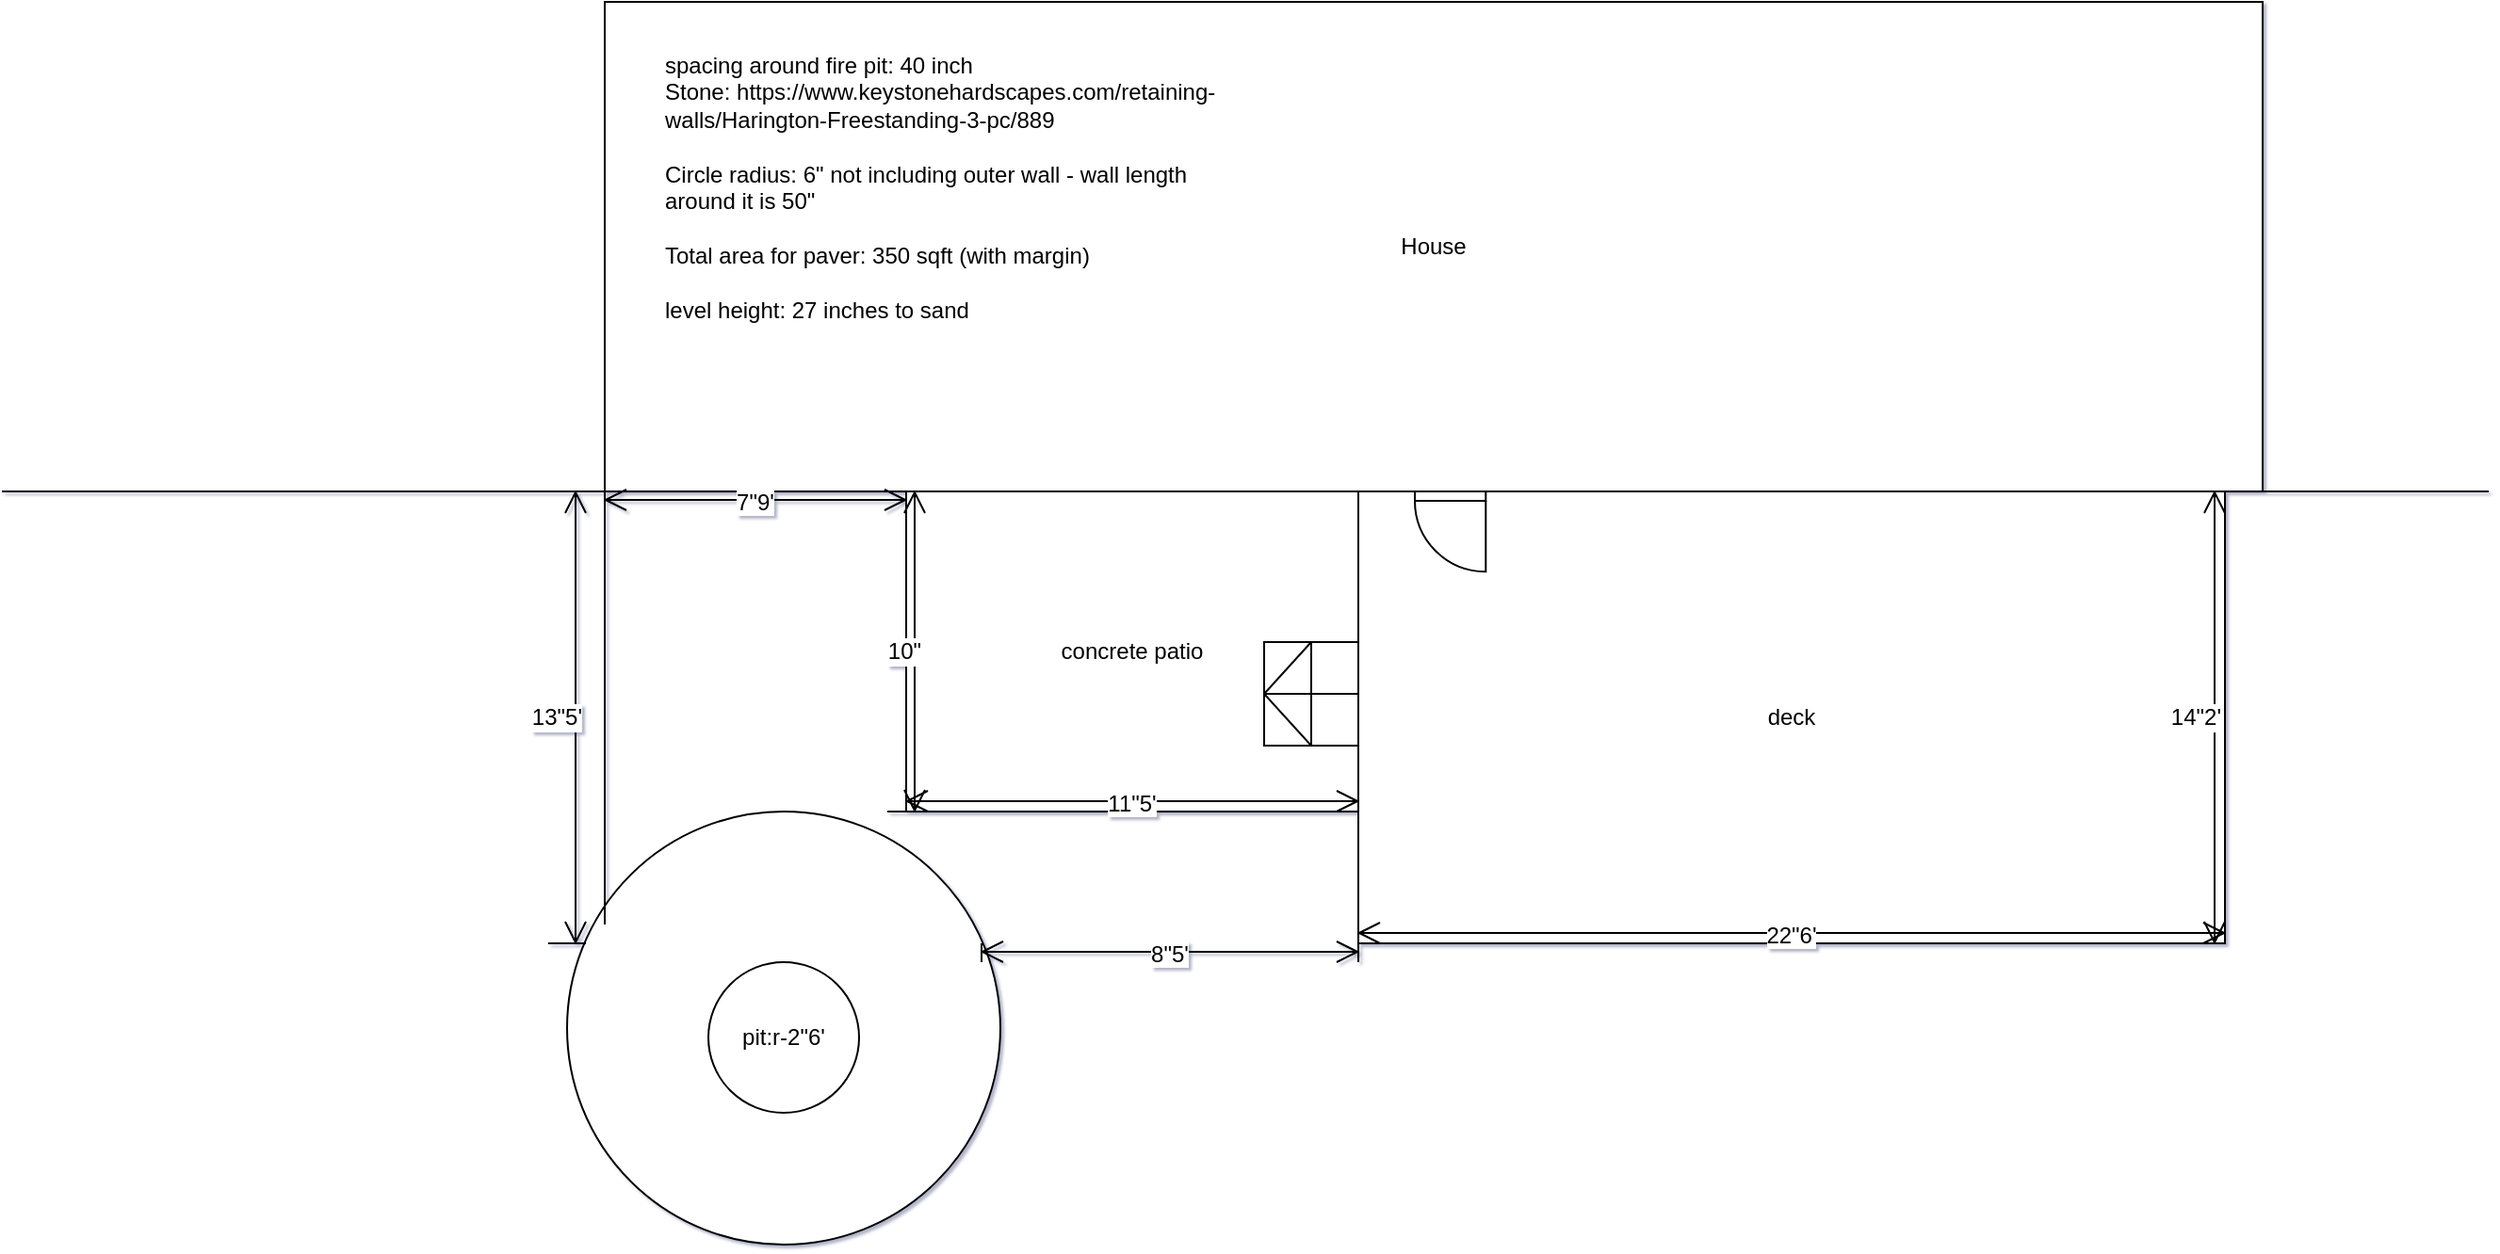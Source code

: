 <mxfile version="13.5.3" type="github" pages="2">
  <diagram name="round-1" id="V1udp83QrHdlb7KgZLk1">
    <mxGraphModel dx="1102" dy="583" grid="1" gridSize="10" guides="1" tooltips="1" connect="1" arrows="1" fold="1" page="1" pageScale="1" pageWidth="1100" pageHeight="850" math="0" shadow="1">
      <root>
        <mxCell id="cC-7QXKXjUlyB1NksO2M-0" />
        <mxCell id="cC-7QXKXjUlyB1NksO2M-1" parent="cC-7QXKXjUlyB1NksO2M-0" />
        <mxCell id="D1-SbH2bAqEyKl31OkX3-8" value="" style="ellipse;whiteSpace=wrap;html=1;aspect=fixed;fillColor=#ffffff;" vertex="1" parent="cC-7QXKXjUlyB1NksO2M-1">
          <mxGeometry x="300" y="450" width="230" height="230" as="geometry" />
        </mxCell>
        <mxCell id="cC-7QXKXjUlyB1NksO2M-2" value="" style="endArrow=none;html=1;" edge="1" parent="cC-7QXKXjUlyB1NksO2M-1">
          <mxGeometry width="50" height="50" relative="1" as="geometry">
            <mxPoint y="280" as="sourcePoint" />
            <mxPoint x="1320" y="280" as="targetPoint" />
          </mxGeometry>
        </mxCell>
        <mxCell id="cC-7QXKXjUlyB1NksO2M-3" value="House" style="shape=cube;whiteSpace=wrap;html=1;boundedLbl=1;backgroundOutline=1;darkOpacity=0.05;darkOpacity2=0.1;size=0;" vertex="1" parent="cC-7QXKXjUlyB1NksO2M-1">
          <mxGeometry x="320" y="20" width="880" height="260" as="geometry" />
        </mxCell>
        <mxCell id="cC-7QXKXjUlyB1NksO2M-4" value="deck" style="rounded=0;whiteSpace=wrap;html=1;" vertex="1" parent="cC-7QXKXjUlyB1NksO2M-1">
          <mxGeometry x="720" y="280" width="460" height="240" as="geometry" />
        </mxCell>
        <mxCell id="cC-7QXKXjUlyB1NksO2M-5" value="concrete patio" style="rounded=0;whiteSpace=wrap;html=1;" vertex="1" parent="cC-7QXKXjUlyB1NksO2M-1">
          <mxGeometry x="480" y="280" width="240" height="170" as="geometry" />
        </mxCell>
        <mxCell id="cC-7QXKXjUlyB1NksO2M-6" value="" style="endArrow=none;html=1;entryX=0;entryY=0;entryDx=0;entryDy=260;entryPerimeter=0;exitX=0.087;exitY=0.261;exitDx=0;exitDy=0;exitPerimeter=0;" edge="1" parent="cC-7QXKXjUlyB1NksO2M-1" target="cC-7QXKXjUlyB1NksO2M-3" source="D1-SbH2bAqEyKl31OkX3-8">
          <mxGeometry width="50" height="50" relative="1" as="geometry">
            <mxPoint x="320" y="530" as="sourcePoint" />
            <mxPoint x="900" y="360" as="targetPoint" />
          </mxGeometry>
        </mxCell>
        <mxCell id="cC-7QXKXjUlyB1NksO2M-8" value="" style="endArrow=none;html=1;entryX=0;entryY=1;entryDx=0;entryDy=0;" edge="1" parent="cC-7QXKXjUlyB1NksO2M-1" target="cC-7QXKXjUlyB1NksO2M-4">
          <mxGeometry width="50" height="50" relative="1" as="geometry">
            <mxPoint x="720" y="530" as="sourcePoint" />
            <mxPoint x="900" y="460" as="targetPoint" />
          </mxGeometry>
        </mxCell>
        <mxCell id="cC-7QXKXjUlyB1NksO2M-9" value="" style="verticalLabelPosition=bottom;html=1;verticalAlign=top;align=center;shape=mxgraph.floorplan.doorRight;aspect=fixed;" vertex="1" parent="cC-7QXKXjUlyB1NksO2M-1">
          <mxGeometry x="750" y="280" width="37.65" height="40" as="geometry" />
        </mxCell>
        <mxCell id="cC-7QXKXjUlyB1NksO2M-10" value="" style="verticalLabelPosition=bottom;html=1;verticalAlign=top;align=center;shape=mxgraph.floorplan.stairs;rotation=-180;" vertex="1" parent="cC-7QXKXjUlyB1NksO2M-1">
          <mxGeometry x="710" y="360" width="10" height="55" as="geometry" />
        </mxCell>
        <mxCell id="cC-7QXKXjUlyB1NksO2M-11" value="10&quot;" style="shape=dimension;direction=north;whiteSpace=wrap;html=1;align=right;points=[];verticalAlign=middle;labelBackgroundColor=#ffffff" vertex="1" parent="cC-7QXKXjUlyB1NksO2M-1">
          <mxGeometry x="470" y="280" width="20" height="170" as="geometry" />
        </mxCell>
        <mxCell id="cC-7QXKXjUlyB1NksO2M-12" value="14&quot;2&#39;" style="shape=dimension;direction=north;whiteSpace=wrap;html=1;align=right;points=[];verticalAlign=middle;labelBackgroundColor=#ffffff" vertex="1" parent="cC-7QXKXjUlyB1NksO2M-1">
          <mxGeometry x="1160" y="280" width="20" height="240" as="geometry" />
        </mxCell>
        <mxCell id="cC-7QXKXjUlyB1NksO2M-13" value="22&quot;6&#39;" style="shape=dimension;whiteSpace=wrap;html=1;align=center;points=[];verticalAlign=bottom;spacingBottom=-5;labelBackgroundColor=#ffffff" vertex="1" parent="cC-7QXKXjUlyB1NksO2M-1">
          <mxGeometry x="720" y="510" width="460" height="10" as="geometry" />
        </mxCell>
        <mxCell id="cC-7QXKXjUlyB1NksO2M-14" value="11&quot;5&#39;" style="shape=dimension;whiteSpace=wrap;html=1;align=center;points=[];verticalAlign=bottom;spacingBottom=-5;labelBackgroundColor=#ffffff" vertex="1" parent="cC-7QXKXjUlyB1NksO2M-1">
          <mxGeometry x="480" y="440" width="240" height="10" as="geometry" />
        </mxCell>
        <mxCell id="cC-7QXKXjUlyB1NksO2M-15" value="7&quot;9&#39;" style="shape=dimension;whiteSpace=wrap;html=1;align=center;points=[];verticalAlign=bottom;spacingBottom=-5;labelBackgroundColor=#ffffff" vertex="1" parent="cC-7QXKXjUlyB1NksO2M-1">
          <mxGeometry x="320" y="280" width="160" height="10" as="geometry" />
        </mxCell>
        <mxCell id="cC-7QXKXjUlyB1NksO2M-16" value="13&quot;5&#39;" style="shape=dimension;direction=north;whiteSpace=wrap;html=1;align=right;points=[];verticalAlign=middle;labelBackgroundColor=#ffffff" vertex="1" parent="cC-7QXKXjUlyB1NksO2M-1">
          <mxGeometry x="290" y="280" width="20" height="240" as="geometry" />
        </mxCell>
        <mxCell id="cC-7QXKXjUlyB1NksO2M-17" value="8&quot;5&#39;" style="shape=dimension;whiteSpace=wrap;html=1;align=center;points=[];verticalAlign=bottom;spacingBottom=-5;labelBackgroundColor=#ffffff" vertex="1" parent="cC-7QXKXjUlyB1NksO2M-1">
          <mxGeometry x="520" y="520" width="200" height="10" as="geometry" />
        </mxCell>
        <mxCell id="cC-7QXKXjUlyB1NksO2M-19" value="pit:r-2&quot;6&#39;" style="ellipse;whiteSpace=wrap;html=1;aspect=fixed;shadow=0;sketch=0;" vertex="1" parent="cC-7QXKXjUlyB1NksO2M-1">
          <mxGeometry x="375" y="530" width="80" height="80" as="geometry" />
        </mxCell>
        <mxCell id="cC-7QXKXjUlyB1NksO2M-20" value="spacing around fire pit: 40 inch&#xa;Stone: https://www.keystonehardscapes.com/retaining-walls/Harington-Freestanding-3-pc/889&#xa;&#xa;Circle radius: 6&quot; not including outer wall - wall length around it is 50&quot;&#xa;&#xa;Total area for paver: 350 sqft (with margin)&#xa;&#xa;level height: 27 inches to sand" style="aspect=fixed;shadow=0;sketch=0;textDirection=ltr;align=left;verticalAlign=top;glass=0;rounded=1;strokeColor=none;fillColor=none;whiteSpace=wrap;" vertex="1" parent="cC-7QXKXjUlyB1NksO2M-1">
          <mxGeometry x="350" y="40" width="220" height="220" as="geometry" />
        </mxCell>
      </root>
    </mxGraphModel>
  </diagram>
  <diagram name="round" id="LcRkCfzhdQCDrqHZp-4t">
    <mxGraphModel dx="1102" dy="583" grid="1" gridSize="10" guides="1" tooltips="1" connect="1" arrows="1" fold="1" page="1" pageScale="1" pageWidth="1100" pageHeight="850" math="0" shadow="1">
      <root>
        <mxCell id="68UdFTVdR4rFDoWNdosN-0" />
        <mxCell id="68UdFTVdR4rFDoWNdosN-1" parent="68UdFTVdR4rFDoWNdosN-0" />
        <mxCell id="68UdFTVdR4rFDoWNdosN-2" value="" style="endArrow=none;html=1;" parent="68UdFTVdR4rFDoWNdosN-1" edge="1">
          <mxGeometry width="50" height="50" relative="1" as="geometry">
            <mxPoint y="280" as="sourcePoint" />
            <mxPoint x="1320" y="280" as="targetPoint" />
          </mxGeometry>
        </mxCell>
        <mxCell id="68UdFTVdR4rFDoWNdosN-3" value="House" style="shape=cube;whiteSpace=wrap;html=1;boundedLbl=1;backgroundOutline=1;darkOpacity=0.05;darkOpacity2=0.1;size=0;" parent="68UdFTVdR4rFDoWNdosN-1" vertex="1">
          <mxGeometry x="320" y="20" width="880" height="260" as="geometry" />
        </mxCell>
        <mxCell id="68UdFTVdR4rFDoWNdosN-4" value="deck" style="rounded=0;whiteSpace=wrap;html=1;" parent="68UdFTVdR4rFDoWNdosN-1" vertex="1">
          <mxGeometry x="720" y="280" width="460" height="240" as="geometry" />
        </mxCell>
        <mxCell id="68UdFTVdR4rFDoWNdosN-5" value="concrete patio" style="rounded=0;whiteSpace=wrap;html=1;" parent="68UdFTVdR4rFDoWNdosN-1" vertex="1">
          <mxGeometry x="480" y="280" width="240" height="170" as="geometry" />
        </mxCell>
        <mxCell id="68UdFTVdR4rFDoWNdosN-6" value="" style="endArrow=none;html=1;entryX=0;entryY=0;entryDx=0;entryDy=260;entryPerimeter=0;" parent="68UdFTVdR4rFDoWNdosN-1" target="68UdFTVdR4rFDoWNdosN-3" edge="1">
          <mxGeometry width="50" height="50" relative="1" as="geometry">
            <mxPoint x="320" y="530" as="sourcePoint" />
            <mxPoint x="900" y="360" as="targetPoint" />
          </mxGeometry>
        </mxCell>
        <mxCell id="68UdFTVdR4rFDoWNdosN-7" value="" style="endArrow=none;html=1;exitX=0.995;exitY=0.588;exitDx=0;exitDy=0;exitPerimeter=0;" parent="68UdFTVdR4rFDoWNdosN-1" edge="1">
          <mxGeometry width="50" height="50" relative="1" as="geometry">
            <mxPoint x="428.95" y="631.724" as="sourcePoint" />
            <mxPoint x="720" y="630" as="targetPoint" />
            <Array as="points" />
          </mxGeometry>
        </mxCell>
        <mxCell id="68UdFTVdR4rFDoWNdosN-8" value="" style="endArrow=none;html=1;entryX=0;entryY=1;entryDx=0;entryDy=0;" parent="68UdFTVdR4rFDoWNdosN-1" target="68UdFTVdR4rFDoWNdosN-4" edge="1">
          <mxGeometry width="50" height="50" relative="1" as="geometry">
            <mxPoint x="720" y="630" as="sourcePoint" />
            <mxPoint x="900" y="460" as="targetPoint" />
          </mxGeometry>
        </mxCell>
        <mxCell id="68UdFTVdR4rFDoWNdosN-9" value="" style="verticalLabelPosition=bottom;html=1;verticalAlign=top;align=center;shape=mxgraph.floorplan.doorRight;aspect=fixed;" parent="68UdFTVdR4rFDoWNdosN-1" vertex="1">
          <mxGeometry x="750" y="280" width="37.65" height="40" as="geometry" />
        </mxCell>
        <mxCell id="nyv3a49TZnTCi1xQQqUS-0" value="" style="verticalLabelPosition=bottom;html=1;verticalAlign=top;align=center;shape=mxgraph.floorplan.stairs;rotation=-180;" parent="68UdFTVdR4rFDoWNdosN-1" vertex="1">
          <mxGeometry x="710" y="360" width="10" height="55" as="geometry" />
        </mxCell>
        <mxCell id="nyv3a49TZnTCi1xQQqUS-1" value="10&quot;" style="shape=dimension;direction=north;whiteSpace=wrap;html=1;align=right;points=[];verticalAlign=middle;labelBackgroundColor=#ffffff" parent="68UdFTVdR4rFDoWNdosN-1" vertex="1">
          <mxGeometry x="470" y="280" width="20" height="170" as="geometry" />
        </mxCell>
        <mxCell id="nyv3a49TZnTCi1xQQqUS-2" value="14&quot;2&#39;" style="shape=dimension;direction=north;whiteSpace=wrap;html=1;align=right;points=[];verticalAlign=middle;labelBackgroundColor=#ffffff" parent="68UdFTVdR4rFDoWNdosN-1" vertex="1">
          <mxGeometry x="1160" y="280" width="20" height="240" as="geometry" />
        </mxCell>
        <mxCell id="nyv3a49TZnTCi1xQQqUS-3" value="22&quot;6&#39;" style="shape=dimension;whiteSpace=wrap;html=1;align=center;points=[];verticalAlign=bottom;spacingBottom=-5;labelBackgroundColor=#ffffff" parent="68UdFTVdR4rFDoWNdosN-1" vertex="1">
          <mxGeometry x="720" y="510" width="460" height="10" as="geometry" />
        </mxCell>
        <mxCell id="nyv3a49TZnTCi1xQQqUS-4" value="11&quot;5&#39;" style="shape=dimension;whiteSpace=wrap;html=1;align=center;points=[];verticalAlign=bottom;spacingBottom=-5;labelBackgroundColor=#ffffff" parent="68UdFTVdR4rFDoWNdosN-1" vertex="1">
          <mxGeometry x="480" y="440" width="240" height="10" as="geometry" />
        </mxCell>
        <mxCell id="KeoilNcn9v1dvYft1DOY-0" value="7&quot;9&#39;" style="shape=dimension;whiteSpace=wrap;html=1;align=center;points=[];verticalAlign=bottom;spacingBottom=-5;labelBackgroundColor=#ffffff" parent="68UdFTVdR4rFDoWNdosN-1" vertex="1">
          <mxGeometry x="320" y="280" width="160" height="10" as="geometry" />
        </mxCell>
        <mxCell id="VACFKVL3QozL4AOWMxe_-0" value="15&quot;" style="shape=dimension;direction=north;whiteSpace=wrap;html=1;align=right;points=[];verticalAlign=middle;labelBackgroundColor=#ffffff" parent="68UdFTVdR4rFDoWNdosN-1" vertex="1">
          <mxGeometry x="290" y="280" width="20" height="250" as="geometry" />
        </mxCell>
        <mxCell id="VACFKVL3QozL4AOWMxe_-2" value="14&quot;" style="shape=dimension;whiteSpace=wrap;html=1;align=center;points=[];verticalAlign=bottom;spacingBottom=-5;labelBackgroundColor=#ffffff" parent="68UdFTVdR4rFDoWNdosN-1" vertex="1">
          <mxGeometry x="430" y="640" width="290" height="10" as="geometry" />
        </mxCell>
        <mxCell id="VACFKVL3QozL4AOWMxe_-3" value="" style="ellipse;whiteSpace=wrap;html=1;aspect=fixed;shadow=0;sketch=0;" parent="68UdFTVdR4rFDoWNdosN-1" vertex="1">
          <mxGeometry x="220" y="530" width="200" height="200" as="geometry" />
        </mxCell>
        <mxCell id="VACFKVL3QozL4AOWMxe_-6" value="pit:r-2&quot;6&#39;" style="ellipse;whiteSpace=wrap;html=1;aspect=fixed;shadow=0;sketch=0;" parent="68UdFTVdR4rFDoWNdosN-1" vertex="1">
          <mxGeometry x="280" y="590" width="80" height="80" as="geometry" />
        </mxCell>
        <mxCell id="VACFKVL3QozL4AOWMxe_-7" value="spacing around fire pit: 40 inch&#xa;Stone: https://www.keystonehardscapes.com/retaining-walls/Harington-Freestanding-3-pc/889&#xa;&#xa;Circle radius: 6&quot;6&#39; not including outer wall - wall length around it is 32&quot;&#xa;&#xa;Total area for paver: ~540 sqft (with margin)" style="aspect=fixed;shadow=0;sketch=0;textDirection=ltr;align=left;verticalAlign=top;glass=0;rounded=1;strokeColor=none;fillColor=none;whiteSpace=wrap;" parent="68UdFTVdR4rFDoWNdosN-1" vertex="1">
          <mxGeometry x="350" y="40" width="220" height="220" as="geometry" />
        </mxCell>
      </root>
    </mxGraphModel>
  </diagram>
</mxfile>
